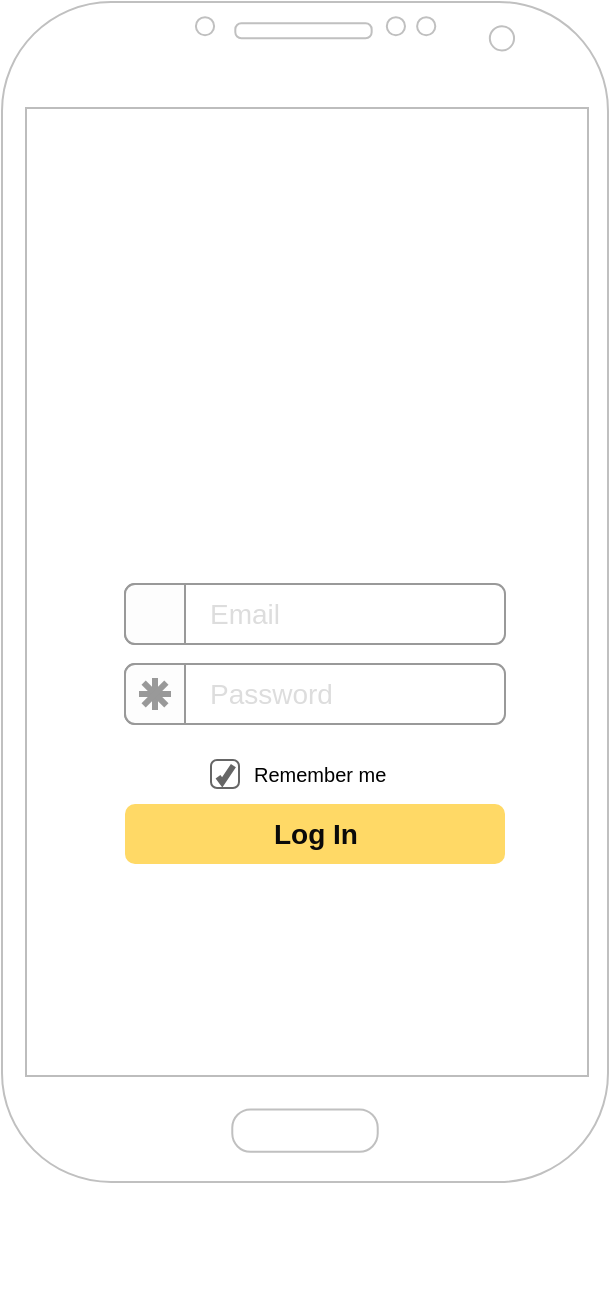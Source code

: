 <mxfile pages="4" version="11.2.3" type="device"><diagram id="KPXURN_C24I67sG5Lwu0" name="login"><mxGraphModel dx="1221" dy="627" grid="1" gridSize="1" guides="1" tooltips="1" connect="1" arrows="1" fold="1" page="1" pageScale="1" pageWidth="827" pageHeight="1169" math="0" shadow="0"><root><mxCell id="0"/><mxCell id="1" parent="0"/><mxCell id="7fruCZlp-I3qqCipP5V9-3" value="" style="group" vertex="1" connectable="0" parent="1"><mxGeometry x="220" y="80" width="303" height="650" as="geometry"/></mxCell><mxCell id="7fruCZlp-I3qqCipP5V9-1" value="" style="verticalLabelPosition=bottom;verticalAlign=top;html=1;shadow=0;dashed=0;strokeWidth=1;shape=mxgraph.android.phone2;fillColor=#ffffff;strokeColor=#c0c0c0;" vertex="1" parent="7fruCZlp-I3qqCipP5V9-3"><mxGeometry width="303" height="590" as="geometry"/></mxCell><mxCell id="7fruCZlp-I3qqCipP5V9-2" value="" style="rounded=0;whiteSpace=wrap;html=1;strokeColor=#BDBDBD;" vertex="1" parent="7fruCZlp-I3qqCipP5V9-3"><mxGeometry x="12" y="53" width="281" height="484" as="geometry"/></mxCell><mxCell id="7fruCZlp-I3qqCipP5V9-5" value="" style="shape=image;html=1;verticalAlign=top;verticalLabelPosition=bottom;labelBackgroundColor=#ffffff;imageAspect=0;aspect=fixed;image=https://cdn0.iconfinder.com/data/icons/streamline-emoji-1/48/011-face-savoring-food-128.png;strokeColor=#BDBDBD;" vertex="1" parent="7fruCZlp-I3qqCipP5V9-3"><mxGeometry x="87.5" y="142" width="128" height="128" as="geometry"/></mxCell><mxCell id="7fruCZlp-I3qqCipP5V9-26" value="" style="html=1;shadow=0;dashed=0;shape=mxgraph.bootstrap.rrect;fillColor=none;align=center;rSize=5;strokeColor=none;verticalAlign=top;spacingTop=20;fontSize=14;fontStyle=1;whiteSpace=wrap;" vertex="1" parent="7fruCZlp-I3qqCipP5V9-3"><mxGeometry x="31.5" y="231" width="240" height="220" as="geometry"/></mxCell><mxCell id="7fruCZlp-I3qqCipP5V9-27" value="Email" style="html=1;shadow=0;dashed=0;shape=mxgraph.bootstrap.rrect;rSize=5;strokeColor=#999999;fillColor=#ffffff;fontSize=14;fontColor=#dddddd;align=left;spacingLeft=40;whiteSpace=wrap;resizeWidth=1;" vertex="1" parent="7fruCZlp-I3qqCipP5V9-26"><mxGeometry width="190" height="30" relative="1" as="geometry"><mxPoint x="30" y="60" as="offset"/></mxGeometry></mxCell><mxCell id="7fruCZlp-I3qqCipP5V9-28" value="" style="html=1;shadow=0;dashed=0;shape=mxgraph.bootstrap.leftButton;rSize=5;strokeColor=#999999;fillColor=#fdfdfd;resizeHeight=1;" vertex="1" parent="7fruCZlp-I3qqCipP5V9-27"><mxGeometry width="30" height="30" relative="1" as="geometry"/></mxCell><mxCell id="7fruCZlp-I3qqCipP5V9-35" value="" style="shape=image;html=1;verticalAlign=top;verticalLabelPosition=bottom;labelBackgroundColor=#ffffff;imageAspect=0;aspect=fixed;image=https://cdn4.iconfinder.com/data/icons/e-commerce-icon-set/48/Username_2-128.png;strokeColor=#BDBDBD;fillColor=none;" vertex="1" parent="7fruCZlp-I3qqCipP5V9-27"><mxGeometry x="6" y="6" width="19" height="19" as="geometry"/></mxCell><mxCell id="7fruCZlp-I3qqCipP5V9-30" value="Password" style="html=1;shadow=0;dashed=0;shape=mxgraph.bootstrap.rrect;fillColor=#ffffff;rSize=5;strokeColor=#999999;fontSize=14;fontColor=#dddddd;align=left;spacingLeft=40;whiteSpace=wrap;resizeWidth=1;" vertex="1" parent="7fruCZlp-I3qqCipP5V9-26"><mxGeometry width="190" height="30" relative="1" as="geometry"><mxPoint x="30" y="100" as="offset"/></mxGeometry></mxCell><mxCell id="7fruCZlp-I3qqCipP5V9-31" value="" style="html=1;shadow=0;dashed=0;shape=mxgraph.bootstrap.leftButton;rSize=5;strokeColor=#999999;fillColor=#fdfdfd;resizeHeight=1;" vertex="1" parent="7fruCZlp-I3qqCipP5V9-30"><mxGeometry width="30" height="30" relative="1" as="geometry"><mxPoint as="offset"/></mxGeometry></mxCell><mxCell id="7fruCZlp-I3qqCipP5V9-32" value="" style="html=1;shadow=0;dashed=0;shape=mxgraph.bootstrap.password;strokeColor=#999999;strokeWidth=3;" vertex="1" parent="7fruCZlp-I3qqCipP5V9-31"><mxGeometry x="0.5" y="0.5" width="16" height="16" relative="1" as="geometry"><mxPoint x="-8" y="-8" as="offset"/></mxGeometry></mxCell><mxCell id="7fruCZlp-I3qqCipP5V9-33" value="Remember me" style="html=1;shadow=0;dashed=0;shape=mxgraph.bootstrap.checkbox;rSize=3;strokeColor=#666666;fillColor=#ffffff;labelPosition=right;align=left;spacingLeft=5;fontSize=10;" vertex="1" parent="7fruCZlp-I3qqCipP5V9-26"><mxGeometry width="14" height="14" relative="1" as="geometry"><mxPoint x="73" y="148" as="offset"/></mxGeometry></mxCell><mxCell id="7fruCZlp-I3qqCipP5V9-34" value="Log In" style="html=1;shadow=0;dashed=0;shape=mxgraph.bootstrap.rrect;rSize=5;strokeColor=none;fillColor=#FFD966;fontColor=#0A0A0A;fontSize=14;fontStyle=1;whiteSpace=wrap;resizeWidth=1;" vertex="1" parent="7fruCZlp-I3qqCipP5V9-26"><mxGeometry y="1" width="190" height="30" relative="1" as="geometry"><mxPoint x="30" y="-50" as="offset"/></mxGeometry></mxCell></root></mxGraphModel></diagram><diagram id="2fJEmzPtj2bURmKHgESe" name="customer-dashboard"><mxGraphModel dx="1661" dy="421" grid="1" gridSize="1" guides="1" tooltips="1" connect="1" arrows="1" fold="1" page="1" pageScale="1" pageWidth="827" pageHeight="1169" math="0" shadow="0"><root><mxCell id="z6KqV9bSJKHUKlZ9hv5U-0"/><mxCell id="z6KqV9bSJKHUKlZ9hv5U-1" parent="z6KqV9bSJKHUKlZ9hv5U-0"/><mxCell id="9_MN-qN7lYen-GPyiiiQ-18" value="" style="html=1;shadow=0;dashed=0;shape=mxgraph.bootstrap.rrect;rSize=5;html=1;whiteSpace=wrap;labelBackgroundColor=#ffffff;fontSize=20;align=right;fillColor=#f5f5f5;strokeColor=#666666;fontColor=#333333;" vertex="1" parent="z6KqV9bSJKHUKlZ9hv5U-1"><mxGeometry x="-20" y="135" width="160" height="482" as="geometry"/></mxCell><mxCell id="9_MN-qN7lYen-GPyiiiQ-19" value="dashboard" style="strokeColor=#d6b656;fillColor=#fff2cc;html=1;shadow=0;dashed=0;shape=mxgraph.bootstrap.rect;spacingLeft=10;align=left;perimeter=none;whiteSpace=wrap;resizeWidth=1;" vertex="1" parent="9_MN-qN7lYen-GPyiiiQ-18"><mxGeometry width="160" height="40" relative="1" as="geometry"><mxPoint y="50" as="offset"/></mxGeometry></mxCell><mxCell id="9_MN-qN7lYen-GPyiiiQ-22" value="&amp;nbsp; &amp;nbsp; &amp;nbsp; &amp;nbsp; &amp;nbsp; &amp;nbsp;Mark Otto" style="html=1;shadow=0;dashed=0;shape=mxgraph.bootstrap.topButton;rSize=5;spacingLeft=10;align=center;whiteSpace=wrap;resizeWidth=1;fillColor=#f5f5f5;strokeColor=#666666;fontColor=#333333;" vertex="1" parent="9_MN-qN7lYen-GPyiiiQ-18"><mxGeometry width="160" height="50" relative="1" as="geometry"/></mxCell><mxCell id="9_MN-qN7lYen-GPyiiiQ-24" value="" style="html=1;verticalLabelPosition=bottom;align=center;labelBackgroundColor=#ffffff;verticalAlign=top;strokeWidth=2;strokeColor=#666666;fillColor=#f5f5f5;shadow=0;dashed=0;shape=mxgraph.ios7.icons.user;fontSize=20;fontColor=#333333;" vertex="1" parent="9_MN-qN7lYen-GPyiiiQ-18"><mxGeometry x="10" y="8" width="30" height="29" as="geometry"/></mxCell><mxCell id="9_MN-qN7lYen-GPyiiiQ-163" value="wishlist" style="strokeColor=#666666;fillColor=#f5f5f5;html=1;shadow=0;dashed=0;shape=mxgraph.bootstrap.rect;spacingLeft=10;align=left;perimeter=none;whiteSpace=wrap;resizeWidth=1;fontColor=#333333;" vertex="1" parent="9_MN-qN7lYen-GPyiiiQ-18"><mxGeometry width="160" height="40" relative="1" as="geometry"><mxPoint y="90" as="offset"/></mxGeometry></mxCell><mxCell id="9_MN-qN7lYen-GPyiiiQ-1" value="" style="verticalLabelPosition=bottom;verticalAlign=top;html=1;shadow=0;dashed=0;strokeWidth=1;shape=mxgraph.android.phone2;fillColor=#ffffff;strokeColor=#c0c0c0;" vertex="1" parent="z6KqV9bSJKHUKlZ9hv5U-1"><mxGeometry x="220" y="81" width="303" height="590" as="geometry"/></mxCell><mxCell id="9_MN-qN7lYen-GPyiiiQ-2" value="" style="rounded=0;whiteSpace=wrap;html=1;strokeColor=#BDBDBD;" vertex="1" parent="z6KqV9bSJKHUKlZ9hv5U-1"><mxGeometry x="232" y="134" width="281" height="484" as="geometry"/></mxCell><mxCell id="9_MN-qN7lYen-GPyiiiQ-13" value="APP NAME" style="rounded=0;whiteSpace=wrap;html=1;fillColor=#f5f5f5;strokeColor=#666666;fontColor=#333333;" vertex="1" parent="z6KqV9bSJKHUKlZ9hv5U-1"><mxGeometry x="232" y="134" width="281" height="42" as="geometry"/></mxCell><mxCell id="9_MN-qN7lYen-GPyiiiQ-14" value="" style="shape=image;html=1;verticalAlign=top;verticalLabelPosition=bottom;labelBackgroundColor=#ffffff;imageAspect=0;aspect=fixed;image=https://cdn2.iconfinder.com/data/icons/4web-3/139/menu-128.png;strokeColor=#BDBDBD;fillColor=#FFD966;fontColor=#0A0A0A;" vertex="1" parent="z6KqV9bSJKHUKlZ9hv5U-1"><mxGeometry x="242" y="142" width="27" height="27" as="geometry"/></mxCell><mxCell id="9_MN-qN7lYen-GPyiiiQ-17" value="" style="shape=image;html=1;verticalAlign=top;verticalLabelPosition=bottom;labelBackgroundColor=#ffffff;imageAspect=0;aspect=fixed;image=https://cdn3.iconfinder.com/data/icons/geosm-e-commerce/48/exit-3-128.png;strokeColor=#BDBDBD;fillColor=#FFD966;fontColor=#0A0A0A;" vertex="1" parent="z6KqV9bSJKHUKlZ9hv5U-1"><mxGeometry x="486" y="144" width="23" height="23" as="geometry"/></mxCell><mxCell id="9_MN-qN7lYen-GPyiiiQ-29" value="" style="shape=image;html=1;verticalAlign=top;verticalLabelPosition=bottom;labelBackgroundColor=#ffffff;imageAspect=0;aspect=fixed;image=https://cdn0.iconfinder.com/data/icons/heroicons-ui/24/icon-notification-128.png;strokeColor=#BDBDBD;fillColor=#FFD966;fontColor=#0A0A0A;" vertex="1" parent="z6KqV9bSJKHUKlZ9hv5U-1"><mxGeometry x="446" y="144" width="21" height="21" as="geometry"/></mxCell><UserObject label="%date{ddd mmm dd yyyy HH:MM:ss}%" placeholders="1" id="9_MN-qN7lYen-GPyiiiQ-30"><mxCell style="text;html=1;strokeColor=none;fillColor=none;align=center;verticalAlign=middle;whiteSpace=wrap;overflow=hidden;fontColor=#0A0A0A;" vertex="1" parent="z6KqV9bSJKHUKlZ9hv5U-1"><mxGeometry x="238" y="186" width="160" height="20" as="geometry"/></mxCell></UserObject><mxCell id="9_MN-qN7lYen-GPyiiiQ-33" value="Vender available : 3/5" style="text;html=1;strokeColor=none;fillColor=none;align=center;verticalAlign=middle;whiteSpace=wrap;rounded=0;fontColor=#0A0A0A;" vertex="1" parent="z6KqV9bSJKHUKlZ9hv5U-1"><mxGeometry x="291" y="223" width="127" height="20" as="geometry"/></mxCell><mxCell id="9_MN-qN7lYen-GPyiiiQ-96" value="" style="shape=image;html=1;verticalAlign=top;verticalLabelPosition=bottom;labelBackgroundColor=#ffffff;imageAspect=0;aspect=fixed;image=https://cdn4.iconfinder.com/data/icons/thefreeforty/30/thefreeforty_shop-128.png;strokeColor=#BDBDBD;fillColor=#FFD966;fontColor=#0A0A0A;imageBackground=none;" vertex="1" parent="z6KqV9bSJKHUKlZ9hv5U-1"><mxGeometry x="253" y="217" width="34" height="34" as="geometry"/></mxCell><mxCell id="9_MN-qN7lYen-GPyiiiQ-141" value="" style="shape=image;html=1;verticalAlign=top;verticalLabelPosition=bottom;labelBackgroundColor=#ffffff;imageAspect=0;aspect=fixed;image=https://cdn0.iconfinder.com/data/icons/avatar-vol-2-4/512/8-128.png;strokeColor=#BDBDBD;fillColor=#FFD966;fontColor=#0A0A0A;" vertex="1" parent="z6KqV9bSJKHUKlZ9hv5U-1"><mxGeometry x="253" y="272" width="57" height="57" as="geometry"/></mxCell><mxCell id="9_MN-qN7lYen-GPyiiiQ-142" value="" style="shape=image;html=1;verticalAlign=top;verticalLabelPosition=bottom;labelBackgroundColor=#ffffff;imageAspect=0;aspect=fixed;image=https://cdn0.iconfinder.com/data/icons/avatar-vol-2-4/512/2-128.png;strokeColor=#BDBDBD;fillColor=#FFD966;fontColor=#0A0A0A;" vertex="1" parent="z6KqV9bSJKHUKlZ9hv5U-1"><mxGeometry x="251" y="365" width="61" height="61" as="geometry"/></mxCell><mxCell id="9_MN-qN7lYen-GPyiiiQ-143" value="" style="shape=image;html=1;verticalAlign=top;verticalLabelPosition=bottom;labelBackgroundColor=#ffffff;imageAspect=0;aspect=fixed;image=https://cdn1.iconfinder.com/data/icons/avatar-vol-9/512/9-128.png;strokeColor=#BDBDBD;fillColor=#FFD966;fontColor=#0A0A0A;" vertex="1" parent="z6KqV9bSJKHUKlZ9hv5U-1"><mxGeometry x="249" y="456" width="63" height="63" as="geometry"/></mxCell><mxCell id="9_MN-qN7lYen-GPyiiiQ-144" value="" style="shape=image;html=1;verticalAlign=top;verticalLabelPosition=bottom;labelBackgroundColor=#ffffff;imageAspect=0;aspect=fixed;image=https://cdn1.iconfinder.com/data/icons/avatar-vol-9/512/10-128.png;strokeColor=#BDBDBD;fillColor=#FFD966;fontColor=#0A0A0A;" vertex="1" parent="z6KqV9bSJKHUKlZ9hv5U-1"><mxGeometry x="245" y="543" width="69" height="69" as="geometry"/></mxCell><mxCell id="9_MN-qN7lYen-GPyiiiQ-145" value="vender name" style="text;strokeColor=none;fillColor=none;html=1;fontSize=24;fontStyle=1;verticalAlign=middle;align=center;" vertex="1" parent="z6KqV9bSJKHUKlZ9hv5U-1"><mxGeometry x="345" y="266" width="100" height="40" as="geometry"/></mxCell><mxCell id="9_MN-qN7lYen-GPyiiiQ-146" value="vender name" style="text;strokeColor=none;fillColor=none;html=1;fontSize=24;fontStyle=1;verticalAlign=middle;align=center;" vertex="1" parent="z6KqV9bSJKHUKlZ9hv5U-1"><mxGeometry x="348" y="365" width="100" height="40" as="geometry"/></mxCell><mxCell id="9_MN-qN7lYen-GPyiiiQ-147" value="vender name" style="text;strokeColor=none;fillColor=none;html=1;fontSize=24;fontStyle=1;verticalAlign=middle;align=center;" vertex="1" parent="z6KqV9bSJKHUKlZ9hv5U-1"><mxGeometry x="349" y="458" width="100" height="40" as="geometry"/></mxCell><mxCell id="9_MN-qN7lYen-GPyiiiQ-148" value="vender name" style="text;strokeColor=none;fillColor=none;html=1;fontSize=24;fontStyle=1;verticalAlign=middle;align=center;" vertex="1" parent="z6KqV9bSJKHUKlZ9hv5U-1"><mxGeometry x="351" y="554" width="100" height="40" as="geometry"/></mxCell><mxCell id="9_MN-qN7lYen-GPyiiiQ-151" value="Visit" style="html=1;shadow=0;dashed=0;shape=mxgraph.bootstrap.rrect;rSize=5;align=center;fontSize=12;whiteSpace=wrap;" vertex="1" parent="z6KqV9bSJKHUKlZ9hv5U-1"><mxGeometry x="427" y="303" width="50" height="23" as="geometry"/></mxCell><mxCell id="9_MN-qN7lYen-GPyiiiQ-153" value="Visit" style="html=1;shadow=0;dashed=0;shape=mxgraph.bootstrap.rrect;rSize=5;align=center;fontSize=12;whiteSpace=wrap;" vertex="1" parent="z6KqV9bSJKHUKlZ9hv5U-1"><mxGeometry x="427" y="399" width="50" height="23" as="geometry"/></mxCell><mxCell id="9_MN-qN7lYen-GPyiiiQ-154" value="Visit" style="html=1;shadow=0;dashed=0;shape=mxgraph.bootstrap.rrect;rSize=5;align=center;fontSize=12;whiteSpace=wrap;" vertex="1" parent="z6KqV9bSJKHUKlZ9hv5U-1"><mxGeometry x="428" y="493" width="50" height="23" as="geometry"/></mxCell><mxCell id="9_MN-qN7lYen-GPyiiiQ-155" value="Visit" style="html=1;shadow=0;dashed=0;shape=mxgraph.bootstrap.rrect;rSize=5;align=center;fontSize=12;whiteSpace=wrap;" vertex="1" parent="z6KqV9bSJKHUKlZ9hv5U-1"><mxGeometry x="426" y="589.5" width="50" height="23" as="geometry"/></mxCell><mxCell id="9_MN-qN7lYen-GPyiiiQ-156" value="Status : &lt;b&gt;&lt;i&gt;&lt;font color=&quot;#67ab9f&quot;&gt;OPEN&lt;/font&gt;&lt;/i&gt;&lt;/b&gt;" style="text;html=1;strokeColor=none;fillColor=none;align=left;verticalAlign=middle;whiteSpace=wrap;rounded=0;fontSize=12;fontColor=#0A0A0A;" vertex="1" parent="z6KqV9bSJKHUKlZ9hv5U-1"><mxGeometry x="323" y="305" width="113" height="20" as="geometry"/></mxCell><mxCell id="9_MN-qN7lYen-GPyiiiQ-158" value="Status : &lt;b&gt;&lt;i&gt;&lt;font color=&quot;#67ab9f&quot;&gt;OPEN&lt;/font&gt;&lt;/i&gt;&lt;/b&gt;" style="text;html=1;strokeColor=none;fillColor=none;align=left;verticalAlign=middle;whiteSpace=wrap;rounded=0;fontSize=12;fontColor=#0A0A0A;" vertex="1" parent="z6KqV9bSJKHUKlZ9hv5U-1"><mxGeometry x="323" y="400.5" width="113" height="20" as="geometry"/></mxCell><mxCell id="9_MN-qN7lYen-GPyiiiQ-159" value="Status : &lt;b&gt;&lt;i&gt;&lt;font color=&quot;#67ab9f&quot;&gt;OPEN&lt;/font&gt;&lt;/i&gt;&lt;/b&gt;" style="text;html=1;strokeColor=none;fillColor=none;align=left;verticalAlign=middle;whiteSpace=wrap;rounded=0;fontSize=12;fontColor=#0A0A0A;" vertex="1" parent="z6KqV9bSJKHUKlZ9hv5U-1"><mxGeometry x="323" y="493" width="113" height="20" as="geometry"/></mxCell><mxCell id="9_MN-qN7lYen-GPyiiiQ-160" value="Status :&amp;nbsp;&lt;b&gt;&lt;i&gt;&lt;font color=&quot;#67ab9f&quot;&gt;&amp;nbsp;&lt;/font&gt;&lt;font color=&quot;#ea6b66&quot;&gt;CLOSED&lt;/font&gt;&lt;/i&gt;&lt;/b&gt;" style="text;html=1;strokeColor=none;fillColor=none;align=left;verticalAlign=middle;whiteSpace=wrap;rounded=0;fontSize=12;fontColor=#0A0A0A;" vertex="1" parent="z6KqV9bSJKHUKlZ9hv5U-1"><mxGeometry x="320" y="592" width="113" height="20" as="geometry"/></mxCell><mxCell id="9_MN-qN7lYen-GPyiiiQ-161" value="" style="endArrow=none;dashed=1;html=1;fontSize=12;fontColor=#0A0A0A;exitX=0.985;exitY=0.123;exitDx=0;exitDy=0;exitPerimeter=0;entryX=0;entryY=0.25;entryDx=0;entryDy=0;" edge="1" parent="z6KqV9bSJKHUKlZ9hv5U-1" source="9_MN-qN7lYen-GPyiiiQ-22" target="9_MN-qN7lYen-GPyiiiQ-14"><mxGeometry width="50" height="50" relative="1" as="geometry"><mxPoint x="167" y="200" as="sourcePoint"/><mxPoint x="198" y="153" as="targetPoint"/></mxGeometry></mxCell><mxCell id="9_MN-qN7lYen-GPyiiiQ-162" value="" style="endArrow=none;dashed=1;html=1;fontSize=12;fontColor=#0A0A0A;entryX=0.053;entryY=0.689;entryDx=0;entryDy=0;entryPerimeter=0;exitX=1;exitY=0.998;exitDx=0;exitDy=0;exitPerimeter=0;" edge="1" parent="z6KqV9bSJKHUKlZ9hv5U-1" source="9_MN-qN7lYen-GPyiiiQ-18" target="9_MN-qN7lYen-GPyiiiQ-14"><mxGeometry width="50" height="50" relative="1" as="geometry"><mxPoint x="166" y="237" as="sourcePoint"/><mxPoint x="243" y="149.475" as="targetPoint"/></mxGeometry></mxCell><mxCell id="9_MN-qN7lYen-GPyiiiQ-164" value="" style="shape=image;html=1;verticalAlign=top;verticalLabelPosition=bottom;labelBackgroundColor=#ffffff;imageAspect=0;aspect=fixed;image=https://cdn3.iconfinder.com/data/icons/google-material-design-icons/48/ic_exposure_plus_1_48px-128.png;strokeColor=#000000;fillColor=#FFD966;fontSize=12;fontColor=#EA6B66;align=left;imageBorder=#000000;imageBackground=#EA6B66;" vertex="1" parent="z6KqV9bSJKHUKlZ9hv5U-1"><mxGeometry x="456" y="145" width="12" height="12" as="geometry"/></mxCell></root></mxGraphModel></diagram><diagram id="yicEhEi8rmgHnbkseHd8" name="vender-visit"><mxGraphModel dx="1661" dy="421" grid="1" gridSize="10" guides="1" tooltips="1" connect="1" arrows="1" fold="1" page="1" pageScale="1" pageWidth="827" pageHeight="1169" math="0" shadow="0"><root><mxCell id="NxFCFXSlkq_FaWebdLVr-0"/><mxCell id="NxFCFXSlkq_FaWebdLVr-1" parent="NxFCFXSlkq_FaWebdLVr-0"/><mxCell id="kFrlMo6PepFAgJoS-7rZ-5" value="" style="group" vertex="1" connectable="0" parent="NxFCFXSlkq_FaWebdLVr-1"><mxGeometry x="220" y="81" width="303" height="590" as="geometry"/></mxCell><mxCell id="kFrlMo6PepFAgJoS-7rZ-4" value="" style="group" vertex="1" connectable="0" parent="kFrlMo6PepFAgJoS-7rZ-5"><mxGeometry x="12" y="53" width="281" height="484" as="geometry"/></mxCell><mxCell id="kFrlMo6PepFAgJoS-7rZ-0" value="" style="rounded=0;whiteSpace=wrap;html=1;strokeColor=#BDBDBD;" vertex="1" parent="kFrlMo6PepFAgJoS-7rZ-4"><mxGeometry width="281" height="484" as="geometry"/></mxCell><mxCell id="kFrlMo6PepFAgJoS-7rZ-1" value="APP NAME" style="rounded=0;whiteSpace=wrap;html=1;fillColor=#f5f5f5;strokeColor=#666666;fontColor=#333333;" vertex="1" parent="kFrlMo6PepFAgJoS-7rZ-4"><mxGeometry width="281" height="42" as="geometry"/></mxCell><mxCell id="kFrlMo6PepFAgJoS-7rZ-2" value="" style="shape=image;html=1;verticalAlign=top;verticalLabelPosition=bottom;labelBackgroundColor=#ffffff;imageAspect=0;aspect=fixed;image=https://cdn2.iconfinder.com/data/icons/4web-3/139/menu-128.png;strokeColor=#BDBDBD;fillColor=#FFD966;fontColor=#0A0A0A;" vertex="1" parent="kFrlMo6PepFAgJoS-7rZ-4"><mxGeometry x="10" y="8" width="27" height="27" as="geometry"/></mxCell><mxCell id="kFrlMo6PepFAgJoS-7rZ-3" value="" style="shape=image;html=1;verticalAlign=top;verticalLabelPosition=bottom;labelBackgroundColor=#ffffff;imageAspect=0;aspect=fixed;image=https://cdn3.iconfinder.com/data/icons/geosm-e-commerce/48/exit-3-128.png;strokeColor=#BDBDBD;fillColor=#FFD966;fontColor=#0A0A0A;" vertex="1" parent="kFrlMo6PepFAgJoS-7rZ-4"><mxGeometry x="254" y="10" width="23" height="23" as="geometry"/></mxCell><mxCell id="KBLxpw_ODW2Hed4LJzt2-0" value="" style="shape=image;html=1;verticalAlign=top;verticalLabelPosition=bottom;labelBackgroundColor=#ffffff;imageAspect=0;aspect=fixed;image=https://cdn0.iconfinder.com/data/icons/avatar-vol-2-4/512/2-128.png;strokeColor=#BDBDBD;fillColor=#FFD966;fontColor=#0A0A0A;imageBackground=none;imageBorder=none;" vertex="1" parent="kFrlMo6PepFAgJoS-7rZ-4"><mxGeometry x="10" y="107" width="61" height="61" as="geometry"/></mxCell><mxCell id="KBLxpw_ODW2Hed4LJzt2-23" value="" style="strokeWidth=1;shadow=0;dashed=0;align=center;html=1;shape=mxgraph.mockup.forms.rrect;rSize=0;strokeColor=#666666;fillColor=#f5f5f5;fontSize=12;fontColor=#333333;" vertex="1" parent="kFrlMo6PepFAgJoS-7rZ-4"><mxGeometry x="18" y="326" width="240" height="121" as="geometry"/></mxCell><mxCell id="KBLxpw_ODW2Hed4LJzt2-24" value="&lt;b&gt;&lt;i&gt;&lt;font color=&quot;#ea6b66&quot;&gt;unavailable menu&lt;/font&gt;&lt;/i&gt;&lt;/b&gt;" style="strokeWidth=1;shadow=0;dashed=0;align=center;html=1;shape=mxgraph.mockup.forms.rrect;rSize=0;strokeColor=#999999;fontColor=#008cff;fontSize=17;fillColor=#ffffff;resizeWidth=1;" vertex="1" parent="KBLxpw_ODW2Hed4LJzt2-23"><mxGeometry width="240" height="30" relative="1" as="geometry"/></mxCell><mxCell id="KBLxpw_ODW2Hed4LJzt2-25" value="Item 1" style="strokeWidth=1;shadow=0;dashed=0;align=center;html=1;shape=mxgraph.mockup.forms.anchor;fontSize=17;fontColor=#666666;align=left;spacingLeft=5;resizeWidth=1;" vertex="1" parent="KBLxpw_ODW2Hed4LJzt2-23"><mxGeometry width="240" height="20" relative="1" as="geometry"><mxPoint y="30" as="offset"/></mxGeometry></mxCell><mxCell id="KBLxpw_ODW2Hed4LJzt2-26" value="Item 2" style="strokeWidth=1;shadow=0;dashed=0;align=center;html=1;shape=mxgraph.mockup.forms.anchor;fontSize=17;fontColor=#666666;align=left;spacingLeft=5;resizeWidth=1;" vertex="1" parent="KBLxpw_ODW2Hed4LJzt2-23"><mxGeometry width="240" height="20" relative="1" as="geometry"><mxPoint y="50" as="offset"/></mxGeometry></mxCell><mxCell id="KBLxpw_ODW2Hed4LJzt2-27" value="Item 3" style="strokeWidth=1;shadow=0;dashed=0;align=center;html=1;shape=mxgraph.mockup.forms.rrect;rSize=0;fontSize=17;fontColor=#333333;align=left;spacingLeft=5;fillColor=none;strokeColor=none;resizeWidth=1;" vertex="1" parent="KBLxpw_ODW2Hed4LJzt2-23"><mxGeometry width="240" height="20" relative="1" as="geometry"><mxPoint y="70" as="offset"/></mxGeometry></mxCell><mxCell id="KBLxpw_ODW2Hed4LJzt2-28" value="Item 4" style="strokeWidth=1;shadow=0;dashed=0;align=center;html=1;shape=mxgraph.mockup.forms.anchor;fontSize=17;fontColor=#666666;align=left;spacingLeft=5;resizeWidth=1;" vertex="1" parent="KBLxpw_ODW2Hed4LJzt2-23"><mxGeometry width="240" height="20" relative="1" as="geometry"><mxPoint y="90" as="offset"/></mxGeometry></mxCell><mxCell id="KBLxpw_ODW2Hed4LJzt2-13" value="" style="strokeWidth=1;shadow=0;dashed=0;align=center;html=1;shape=mxgraph.mockup.forms.rrect;rSize=0;strokeColor=#666666;fillColor=#f5f5f5;fontSize=12;fontColor=#333333;" vertex="1" parent="kFrlMo6PepFAgJoS-7rZ-4"><mxGeometry x="18" y="183" width="240" height="121" as="geometry"/></mxCell><mxCell id="KBLxpw_ODW2Hed4LJzt2-14" value="&lt;font color=&quot;#67ab9f&quot;&gt;&lt;b&gt;&lt;i&gt;available menu&lt;/i&gt;&lt;/b&gt;&lt;/font&gt;" style="strokeWidth=1;shadow=0;dashed=0;align=center;html=1;shape=mxgraph.mockup.forms.rrect;rSize=0;strokeColor=#999999;fontColor=#008cff;fontSize=17;fillColor=#ffffff;resizeWidth=1;" vertex="1" parent="KBLxpw_ODW2Hed4LJzt2-13"><mxGeometry width="240" height="30" relative="1" as="geometry"/></mxCell><mxCell id="KBLxpw_ODW2Hed4LJzt2-15" value="Item 1" style="strokeWidth=1;shadow=0;dashed=0;align=center;html=1;shape=mxgraph.mockup.forms.anchor;fontSize=17;fontColor=#666666;align=left;spacingLeft=5;resizeWidth=1;" vertex="1" parent="KBLxpw_ODW2Hed4LJzt2-13"><mxGeometry width="240" height="20" relative="1" as="geometry"><mxPoint y="30" as="offset"/></mxGeometry></mxCell><mxCell id="KBLxpw_ODW2Hed4LJzt2-16" value="Item 2" style="strokeWidth=1;shadow=0;dashed=0;align=center;html=1;shape=mxgraph.mockup.forms.anchor;fontSize=17;fontColor=#666666;align=left;spacingLeft=5;resizeWidth=1;" vertex="1" parent="KBLxpw_ODW2Hed4LJzt2-13"><mxGeometry width="240" height="20" relative="1" as="geometry"><mxPoint y="50" as="offset"/></mxGeometry></mxCell><mxCell id="KBLxpw_ODW2Hed4LJzt2-17" value="Item 3" style="strokeWidth=1;shadow=0;dashed=0;align=center;html=1;shape=mxgraph.mockup.forms.rrect;rSize=0;fontSize=17;fontColor=#666666;align=left;spacingLeft=5;fillColor=#ddeeff;strokeColor=none;resizeWidth=1;" vertex="1" parent="KBLxpw_ODW2Hed4LJzt2-13"><mxGeometry width="240" height="20" relative="1" as="geometry"><mxPoint y="70" as="offset"/></mxGeometry></mxCell><mxCell id="KBLxpw_ODW2Hed4LJzt2-18" value="Item 4" style="strokeWidth=1;shadow=0;dashed=0;align=center;html=1;shape=mxgraph.mockup.forms.anchor;fontSize=17;fontColor=#666666;align=left;spacingLeft=5;resizeWidth=1;" vertex="1" parent="KBLxpw_ODW2Hed4LJzt2-13"><mxGeometry width="240" height="20" relative="1" as="geometry"><mxPoint y="90" as="offset"/></mxGeometry></mxCell><mxCell id="KBLxpw_ODW2Hed4LJzt2-19" value="" style="verticalLabelPosition=bottom;verticalAlign=top;html=1;shape=mxgraph.basic.star;strokeColor=#000000;fillColor=#FFD966;fontSize=12;fontColor=#EA6B66;align=left;" vertex="1" parent="KBLxpw_ODW2Hed4LJzt2-13"><mxGeometry x="222" y="35" width="11" height="10" as="geometry"/></mxCell><mxCell id="KBLxpw_ODW2Hed4LJzt2-20" value="" style="verticalLabelPosition=bottom;verticalAlign=top;html=1;shape=mxgraph.basic.star;strokeColor=#666666;fillColor=#f5f5f5;fontSize=12;fontColor=#333333;align=left;" vertex="1" parent="KBLxpw_ODW2Hed4LJzt2-13"><mxGeometry x="222" y="55" width="11" height="10" as="geometry"/></mxCell><mxCell id="KBLxpw_ODW2Hed4LJzt2-21" value="" style="verticalLabelPosition=bottom;verticalAlign=top;html=1;shape=mxgraph.basic.star;strokeColor=#666666;fillColor=#f5f5f5;fontSize=12;fontColor=#333333;align=left;" vertex="1" parent="KBLxpw_ODW2Hed4LJzt2-13"><mxGeometry x="222" y="74" width="11" height="10" as="geometry"/></mxCell><mxCell id="KBLxpw_ODW2Hed4LJzt2-22" value="" style="verticalLabelPosition=bottom;verticalAlign=top;html=1;shape=mxgraph.basic.star;strokeColor=#000000;fillColor=#FFD966;fontSize=12;fontColor=#EA6B66;align=left;" vertex="1" parent="KBLxpw_ODW2Hed4LJzt2-13"><mxGeometry x="222" y="93" width="11" height="10" as="geometry"/></mxCell><mxCell id="GajqF1X7FfIKqO6eMb4F-5" value="" style="verticalLabelPosition=bottom;verticalAlign=top;html=1;shadow=0;dashed=0;strokeWidth=1;shape=mxgraph.android.phone2;fillColor=#ffffff;strokeColor=#c0c0c0;" vertex="1" parent="kFrlMo6PepFAgJoS-7rZ-5"><mxGeometry width="303" height="590" as="geometry"/></mxCell><mxCell id="E0En6yIyGslmdcsGeTzV-0" value="&lt;h1&gt;&lt;font color=&quot;#080808&quot;&gt;vender name&lt;/font&gt;&lt;/h1&gt;&lt;p&gt;&lt;b&gt;&lt;i&gt;&lt;font color=&quot;#080808&quot;&gt;Status : &lt;/font&gt;&lt;font color=&quot;#67ab9f&quot;&gt;OPEN&lt;/font&gt;&lt;/i&gt;&lt;/b&gt;&lt;/p&gt;" style="text;html=1;strokeColor=none;fillColor=none;spacing=5;spacingTop=-20;whiteSpace=wrap;overflow=hidden;rounded=0;fontSize=12;fontColor=#EA6B66;align=left;" vertex="1" parent="kFrlMo6PepFAgJoS-7rZ-5"><mxGeometry x="90" y="149" width="162" height="81" as="geometry"/></mxCell><UserObject label="%date{ddd mmm dd yyyy HH:MM:ss}%" placeholders="1" id="KBLxpw_ODW2Hed4LJzt2-33"><mxCell style="text;html=1;strokeColor=none;fillColor=none;align=center;verticalAlign=middle;whiteSpace=wrap;overflow=hidden;fontSize=12;fontColor=#000000;" vertex="1" parent="kFrlMo6PepFAgJoS-7rZ-5"><mxGeometry x="22" y="119" width="160" height="20" as="geometry"/></mxCell></UserObject><mxCell id="KBLxpw_ODW2Hed4LJzt2-34" value="" style="dashed=0;aspect=fixed;verticalLabelPosition=bottom;verticalAlign=top;align=center;shape=mxgraph.gmdl.calendar;strokeColor=none;fillColor=#000000;shadow=0;fontSize=12;fontColor=#EA6B66;" vertex="1" parent="kFrlMo6PepFAgJoS-7rZ-5"><mxGeometry x="210" y="189" width="31" height="31" as="geometry"/></mxCell><mxCell id="GajqF1X7FfIKqO6eMb4F-0" value="" style="html=1;shadow=0;dashed=0;shape=mxgraph.bootstrap.rrect;rSize=5;html=1;whiteSpace=wrap;labelBackgroundColor=#ffffff;fontSize=20;align=right;fillColor=#f5f5f5;strokeColor=#666666;fontColor=#333333;" vertex="1" parent="NxFCFXSlkq_FaWebdLVr-1"><mxGeometry x="-20" y="135" width="160" height="482" as="geometry"/></mxCell><mxCell id="GajqF1X7FfIKqO6eMb4F-1" value="dashboard" style="strokeColor=#666666;fillColor=#f5f5f5;html=1;shadow=0;dashed=0;shape=mxgraph.bootstrap.rect;spacingLeft=10;align=left;perimeter=none;whiteSpace=wrap;resizeWidth=1;fontColor=#333333;" vertex="1" parent="GajqF1X7FfIKqO6eMb4F-0"><mxGeometry width="160" height="40" relative="1" as="geometry"><mxPoint y="50" as="offset"/></mxGeometry></mxCell><mxCell id="GajqF1X7FfIKqO6eMb4F-2" value="&amp;nbsp; &amp;nbsp; &amp;nbsp; &amp;nbsp; &amp;nbsp; &amp;nbsp;Mark Otto" style="html=1;shadow=0;dashed=0;shape=mxgraph.bootstrap.topButton;rSize=5;spacingLeft=10;align=center;whiteSpace=wrap;resizeWidth=1;fillColor=#f5f5f5;strokeColor=#666666;fontColor=#333333;" vertex="1" parent="GajqF1X7FfIKqO6eMb4F-0"><mxGeometry width="160" height="50" relative="1" as="geometry"/></mxCell><mxCell id="GajqF1X7FfIKqO6eMb4F-3" value="" style="html=1;verticalLabelPosition=bottom;align=center;labelBackgroundColor=#ffffff;verticalAlign=top;strokeWidth=2;strokeColor=#666666;fillColor=#f5f5f5;shadow=0;dashed=0;shape=mxgraph.ios7.icons.user;fontSize=20;fontColor=#333333;" vertex="1" parent="GajqF1X7FfIKqO6eMb4F-0"><mxGeometry x="10" y="8" width="30" height="29" as="geometry"/></mxCell><mxCell id="GajqF1X7FfIKqO6eMb4F-4" value="wishlist" style="strokeColor=#666666;fillColor=#f5f5f5;html=1;shadow=0;dashed=0;shape=mxgraph.bootstrap.rect;spacingLeft=10;align=left;perimeter=none;whiteSpace=wrap;resizeWidth=1;fontColor=#333333;" vertex="1" parent="GajqF1X7FfIKqO6eMb4F-0"><mxGeometry width="160" height="40" relative="1" as="geometry"><mxPoint y="90" as="offset"/></mxGeometry></mxCell><mxCell id="GajqF1X7FfIKqO6eMb4F-6" value="" style="endArrow=none;dashed=1;html=1;fontSize=12;fontColor=#0A0A0A;exitX=0.985;exitY=0.123;exitDx=0;exitDy=0;exitPerimeter=0;entryX=0;entryY=0.25;entryDx=0;entryDy=0;" edge="1" parent="NxFCFXSlkq_FaWebdLVr-1" source="GajqF1X7FfIKqO6eMb4F-2"><mxGeometry width="50" height="50" relative="1" as="geometry"><mxPoint x="167" y="200" as="sourcePoint"/><mxPoint x="242" y="148.75" as="targetPoint"/></mxGeometry></mxCell><mxCell id="GajqF1X7FfIKqO6eMb4F-7" value="" style="endArrow=none;dashed=1;html=1;fontSize=12;fontColor=#0A0A0A;entryX=0.053;entryY=0.689;entryDx=0;entryDy=0;entryPerimeter=0;exitX=1;exitY=0.998;exitDx=0;exitDy=0;exitPerimeter=0;" edge="1" parent="NxFCFXSlkq_FaWebdLVr-1" source="GajqF1X7FfIKqO6eMb4F-0"><mxGeometry width="50" height="50" relative="1" as="geometry"><mxPoint x="166" y="237" as="sourcePoint"/><mxPoint x="243.431" y="160.603" as="targetPoint"/></mxGeometry></mxCell></root></mxGraphModel></diagram><diagram id="N9yzyMcn-SVW8MO5EpD7" name="customer-wishlist"><mxGraphModel dx="1209" dy="610" grid="1" gridSize="10" guides="1" tooltips="1" connect="1" arrows="1" fold="1" page="1" pageScale="1" pageWidth="827" pageHeight="1169" math="0" shadow="0"><root><mxCell id="uxmH2MAD48U-QMJGCJwc-0"/><mxCell id="uxmH2MAD48U-QMJGCJwc-1" parent="uxmH2MAD48U-QMJGCJwc-0"/></root></mxGraphModel></diagram></mxfile>